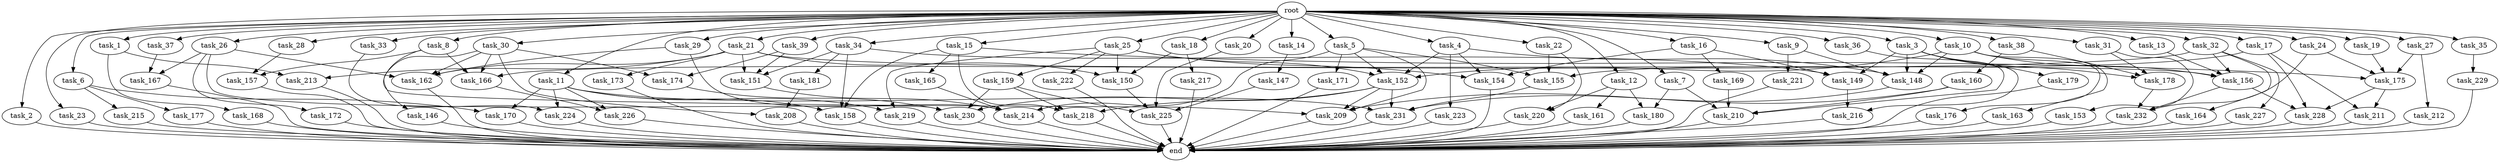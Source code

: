 digraph G {
  root [size="0.000000"];
  task_1 [size="1.024000"];
  task_2 [size="1.024000"];
  task_3 [size="1.024000"];
  task_4 [size="1.024000"];
  task_5 [size="1.024000"];
  task_6 [size="1.024000"];
  task_7 [size="1.024000"];
  task_8 [size="1.024000"];
  task_9 [size="1.024000"];
  task_10 [size="1.024000"];
  task_11 [size="1.024000"];
  task_12 [size="1.024000"];
  task_13 [size="1.024000"];
  task_14 [size="1.024000"];
  task_15 [size="1.024000"];
  task_16 [size="1.024000"];
  task_17 [size="1.024000"];
  task_18 [size="1.024000"];
  task_19 [size="1.024000"];
  task_20 [size="1.024000"];
  task_21 [size="1.024000"];
  task_22 [size="1.024000"];
  task_23 [size="1.024000"];
  task_24 [size="1.024000"];
  task_25 [size="1.024000"];
  task_26 [size="1.024000"];
  task_27 [size="1.024000"];
  task_28 [size="1.024000"];
  task_29 [size="1.024000"];
  task_30 [size="1.024000"];
  task_31 [size="1.024000"];
  task_32 [size="1.024000"];
  task_33 [size="1.024000"];
  task_34 [size="1.024000"];
  task_35 [size="1.024000"];
  task_36 [size="1.024000"];
  task_37 [size="1.024000"];
  task_38 [size="1.024000"];
  task_39 [size="1.024000"];
  task_146 [size="137438953.472000"];
  task_147 [size="420906795.008000"];
  task_148 [size="1417339207.680000"];
  task_149 [size="670014898.176000"];
  task_150 [size="1382979469.312000"];
  task_151 [size="1254130450.432000"];
  task_152 [size="2413771620.352000"];
  task_153 [size="137438953.472000"];
  task_154 [size="1769526525.952000"];
  task_155 [size="1236950581.248000"];
  task_156 [size="1279900254.208000"];
  task_157 [size="893353197.568000"];
  task_158 [size="773094113.280000"];
  task_159 [size="695784701.952000"];
  task_160 [size="858993459.200000"];
  task_161 [size="309237645.312000"];
  task_162 [size="1245540515.840000"];
  task_163 [size="309237645.312000"];
  task_164 [size="695784701.952000"];
  task_165 [size="137438953.472000"];
  task_166 [size="1692217114.624000"];
  task_167 [size="627065225.216000"];
  task_168 [size="695784701.952000"];
  task_169 [size="214748364.800000"];
  task_170 [size="352187318.272000"];
  task_171 [size="549755813.888000"];
  task_172 [size="549755813.888000"];
  task_173 [size="137438953.472000"];
  task_174 [size="833223655.424000"];
  task_175 [size="1829656068.096000"];
  task_176 [size="309237645.312000"];
  task_177 [size="137438953.472000"];
  task_178 [size="1030792151.040000"];
  task_179 [size="34359738.368000"];
  task_180 [size="730144440.320000"];
  task_181 [size="420906795.008000"];
  task_208 [size="446676598.784000"];
  task_209 [size="2181843386.368000"];
  task_210 [size="1975684956.160000"];
  task_211 [size="214748364.800000"];
  task_212 [size="695784701.952000"];
  task_213 [size="833223655.424000"];
  task_214 [size="2044404432.896000"];
  task_215 [size="137438953.472000"];
  task_216 [size="455266533.376000"];
  task_217 [size="549755813.888000"];
  task_218 [size="292057776.128000"];
  task_219 [size="910533066.752000"];
  task_220 [size="858993459.200000"];
  task_221 [size="214748364.800000"];
  task_222 [size="695784701.952000"];
  task_223 [size="858993459.200000"];
  task_224 [size="635655159.808000"];
  task_225 [size="1391569403.904000"];
  task_226 [size="352187318.272000"];
  task_227 [size="695784701.952000"];
  task_228 [size="249108103.168000"];
  task_229 [size="309237645.312000"];
  task_230 [size="1563368095.744000"];
  task_231 [size="584115552.256000"];
  task_232 [size="1443109011.456000"];
  end [size="0.000000"];

  root -> task_1 [size="1.000000"];
  root -> task_2 [size="1.000000"];
  root -> task_3 [size="1.000000"];
  root -> task_4 [size="1.000000"];
  root -> task_5 [size="1.000000"];
  root -> task_6 [size="1.000000"];
  root -> task_7 [size="1.000000"];
  root -> task_8 [size="1.000000"];
  root -> task_9 [size="1.000000"];
  root -> task_10 [size="1.000000"];
  root -> task_11 [size="1.000000"];
  root -> task_12 [size="1.000000"];
  root -> task_13 [size="1.000000"];
  root -> task_14 [size="1.000000"];
  root -> task_15 [size="1.000000"];
  root -> task_16 [size="1.000000"];
  root -> task_17 [size="1.000000"];
  root -> task_18 [size="1.000000"];
  root -> task_19 [size="1.000000"];
  root -> task_20 [size="1.000000"];
  root -> task_21 [size="1.000000"];
  root -> task_22 [size="1.000000"];
  root -> task_23 [size="1.000000"];
  root -> task_24 [size="1.000000"];
  root -> task_25 [size="1.000000"];
  root -> task_26 [size="1.000000"];
  root -> task_27 [size="1.000000"];
  root -> task_28 [size="1.000000"];
  root -> task_29 [size="1.000000"];
  root -> task_30 [size="1.000000"];
  root -> task_31 [size="1.000000"];
  root -> task_32 [size="1.000000"];
  root -> task_33 [size="1.000000"];
  root -> task_34 [size="1.000000"];
  root -> task_35 [size="1.000000"];
  root -> task_36 [size="1.000000"];
  root -> task_37 [size="1.000000"];
  root -> task_38 [size="1.000000"];
  root -> task_39 [size="1.000000"];
  task_1 -> task_168 [size="679477248.000000"];
  task_1 -> task_213 [size="679477248.000000"];
  task_2 -> end [size="1.000000"];
  task_3 -> task_148 [size="33554432.000000"];
  task_3 -> task_149 [size="33554432.000000"];
  task_3 -> task_178 [size="33554432.000000"];
  task_3 -> task_179 [size="33554432.000000"];
  task_3 -> task_216 [size="33554432.000000"];
  task_4 -> task_148 [size="838860800.000000"];
  task_4 -> task_152 [size="838860800.000000"];
  task_4 -> task_154 [size="838860800.000000"];
  task_4 -> task_223 [size="838860800.000000"];
  task_5 -> task_152 [size="536870912.000000"];
  task_5 -> task_155 [size="536870912.000000"];
  task_5 -> task_171 [size="536870912.000000"];
  task_5 -> task_209 [size="536870912.000000"];
  task_5 -> task_214 [size="536870912.000000"];
  task_6 -> task_170 [size="134217728.000000"];
  task_6 -> task_177 [size="134217728.000000"];
  task_6 -> task_215 [size="134217728.000000"];
  task_7 -> task_180 [size="411041792.000000"];
  task_7 -> task_210 [size="411041792.000000"];
  task_8 -> task_157 [size="838860800.000000"];
  task_8 -> task_166 [size="838860800.000000"];
  task_8 -> task_209 [size="838860800.000000"];
  task_9 -> task_148 [size="209715200.000000"];
  task_9 -> task_221 [size="209715200.000000"];
  task_10 -> task_148 [size="301989888.000000"];
  task_10 -> task_152 [size="301989888.000000"];
  task_10 -> task_156 [size="301989888.000000"];
  task_10 -> task_163 [size="301989888.000000"];
  task_10 -> task_176 [size="301989888.000000"];
  task_11 -> task_158 [size="209715200.000000"];
  task_11 -> task_170 [size="209715200.000000"];
  task_11 -> task_219 [size="209715200.000000"];
  task_11 -> task_224 [size="209715200.000000"];
  task_11 -> task_226 [size="209715200.000000"];
  task_11 -> task_231 [size="209715200.000000"];
  task_12 -> task_161 [size="301989888.000000"];
  task_12 -> task_180 [size="301989888.000000"];
  task_12 -> task_220 [size="301989888.000000"];
  task_13 -> task_156 [size="134217728.000000"];
  task_14 -> task_147 [size="411041792.000000"];
  task_15 -> task_158 [size="134217728.000000"];
  task_15 -> task_165 [size="134217728.000000"];
  task_15 -> task_175 [size="134217728.000000"];
  task_15 -> task_218 [size="134217728.000000"];
  task_16 -> task_149 [size="209715200.000000"];
  task_16 -> task_154 [size="209715200.000000"];
  task_16 -> task_169 [size="209715200.000000"];
  task_17 -> task_155 [size="134217728.000000"];
  task_17 -> task_211 [size="134217728.000000"];
  task_17 -> task_228 [size="134217728.000000"];
  task_18 -> task_150 [size="536870912.000000"];
  task_18 -> task_217 [size="536870912.000000"];
  task_19 -> task_175 [size="134217728.000000"];
  task_20 -> task_225 [size="301989888.000000"];
  task_21 -> task_150 [size="134217728.000000"];
  task_21 -> task_151 [size="134217728.000000"];
  task_21 -> task_156 [size="134217728.000000"];
  task_21 -> task_162 [size="134217728.000000"];
  task_21 -> task_173 [size="134217728.000000"];
  task_21 -> task_213 [size="134217728.000000"];
  task_22 -> task_155 [size="536870912.000000"];
  task_22 -> task_220 [size="536870912.000000"];
  task_23 -> end [size="1.000000"];
  task_24 -> task_175 [size="838860800.000000"];
  task_24 -> task_232 [size="838860800.000000"];
  task_25 -> task_150 [size="679477248.000000"];
  task_25 -> task_152 [size="679477248.000000"];
  task_25 -> task_154 [size="679477248.000000"];
  task_25 -> task_159 [size="679477248.000000"];
  task_25 -> task_219 [size="679477248.000000"];
  task_25 -> task_222 [size="679477248.000000"];
  task_26 -> task_162 [size="536870912.000000"];
  task_26 -> task_167 [size="536870912.000000"];
  task_26 -> task_172 [size="536870912.000000"];
  task_26 -> task_230 [size="536870912.000000"];
  task_27 -> task_175 [size="679477248.000000"];
  task_27 -> task_212 [size="679477248.000000"];
  task_28 -> task_157 [size="33554432.000000"];
  task_29 -> task_162 [size="411041792.000000"];
  task_29 -> task_214 [size="411041792.000000"];
  task_30 -> task_146 [size="134217728.000000"];
  task_30 -> task_162 [size="134217728.000000"];
  task_30 -> task_166 [size="134217728.000000"];
  task_30 -> task_174 [size="134217728.000000"];
  task_30 -> task_208 [size="134217728.000000"];
  task_31 -> task_153 [size="134217728.000000"];
  task_31 -> task_178 [size="134217728.000000"];
  task_32 -> task_156 [size="679477248.000000"];
  task_32 -> task_164 [size="679477248.000000"];
  task_32 -> task_166 [size="679477248.000000"];
  task_32 -> task_227 [size="679477248.000000"];
  task_33 -> task_224 [size="411041792.000000"];
  task_34 -> task_149 [size="411041792.000000"];
  task_34 -> task_151 [size="411041792.000000"];
  task_34 -> task_158 [size="411041792.000000"];
  task_34 -> task_181 [size="411041792.000000"];
  task_35 -> task_229 [size="301989888.000000"];
  task_36 -> task_210 [size="536870912.000000"];
  task_37 -> task_167 [size="75497472.000000"];
  task_38 -> task_160 [size="838860800.000000"];
  task_38 -> task_178 [size="838860800.000000"];
  task_39 -> task_151 [size="679477248.000000"];
  task_39 -> task_174 [size="679477248.000000"];
  task_146 -> end [size="1.000000"];
  task_147 -> task_225 [size="301989888.000000"];
  task_148 -> task_231 [size="209715200.000000"];
  task_149 -> task_216 [size="411041792.000000"];
  task_150 -> task_225 [size="679477248.000000"];
  task_151 -> task_214 [size="209715200.000000"];
  task_152 -> task_209 [size="75497472.000000"];
  task_152 -> task_218 [size="75497472.000000"];
  task_152 -> task_230 [size="75497472.000000"];
  task_152 -> task_231 [size="75497472.000000"];
  task_153 -> end [size="1.000000"];
  task_154 -> end [size="1.000000"];
  task_155 -> task_231 [size="75497472.000000"];
  task_156 -> task_228 [size="33554432.000000"];
  task_156 -> task_232 [size="33554432.000000"];
  task_157 -> end [size="1.000000"];
  task_158 -> end [size="1.000000"];
  task_159 -> task_218 [size="75497472.000000"];
  task_159 -> task_225 [size="75497472.000000"];
  task_159 -> task_230 [size="75497472.000000"];
  task_160 -> task_209 [size="679477248.000000"];
  task_160 -> task_210 [size="679477248.000000"];
  task_161 -> end [size="1.000000"];
  task_162 -> end [size="1.000000"];
  task_163 -> end [size="1.000000"];
  task_164 -> end [size="1.000000"];
  task_165 -> task_214 [size="838860800.000000"];
  task_166 -> task_226 [size="134217728.000000"];
  task_167 -> end [size="1.000000"];
  task_168 -> end [size="1.000000"];
  task_169 -> task_210 [size="301989888.000000"];
  task_170 -> end [size="1.000000"];
  task_171 -> end [size="1.000000"];
  task_172 -> end [size="1.000000"];
  task_173 -> end [size="1.000000"];
  task_174 -> task_230 [size="838860800.000000"];
  task_175 -> task_211 [size="75497472.000000"];
  task_175 -> task_228 [size="75497472.000000"];
  task_176 -> end [size="1.000000"];
  task_177 -> end [size="1.000000"];
  task_178 -> task_232 [size="536870912.000000"];
  task_179 -> end [size="1.000000"];
  task_180 -> end [size="1.000000"];
  task_181 -> task_208 [size="301989888.000000"];
  task_208 -> end [size="1.000000"];
  task_209 -> end [size="1.000000"];
  task_210 -> end [size="1.000000"];
  task_211 -> end [size="1.000000"];
  task_212 -> end [size="1.000000"];
  task_213 -> end [size="1.000000"];
  task_214 -> end [size="1.000000"];
  task_215 -> end [size="1.000000"];
  task_216 -> end [size="1.000000"];
  task_217 -> end [size="1.000000"];
  task_218 -> end [size="1.000000"];
  task_219 -> end [size="1.000000"];
  task_220 -> end [size="1.000000"];
  task_221 -> end [size="1.000000"];
  task_222 -> end [size="1.000000"];
  task_223 -> end [size="1.000000"];
  task_224 -> end [size="1.000000"];
  task_225 -> end [size="1.000000"];
  task_226 -> end [size="1.000000"];
  task_227 -> end [size="1.000000"];
  task_228 -> end [size="1.000000"];
  task_229 -> end [size="1.000000"];
  task_230 -> end [size="1.000000"];
  task_231 -> end [size="1.000000"];
  task_232 -> end [size="1.000000"];
}
